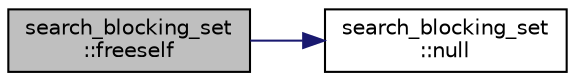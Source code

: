 digraph "search_blocking_set::freeself"
{
  edge [fontname="Helvetica",fontsize="10",labelfontname="Helvetica",labelfontsize="10"];
  node [fontname="Helvetica",fontsize="10",shape=record];
  rankdir="LR";
  Node862 [label="search_blocking_set\l::freeself",height=0.2,width=0.4,color="black", fillcolor="grey75", style="filled", fontcolor="black"];
  Node862 -> Node863 [color="midnightblue",fontsize="10",style="solid",fontname="Helvetica"];
  Node863 [label="search_blocking_set\l::null",height=0.2,width=0.4,color="black", fillcolor="white", style="filled",URL="$dc/d36/classsearch__blocking__set.html#a3fec3d8470f2bf29fa5d67f575ef8e2d"];
}
